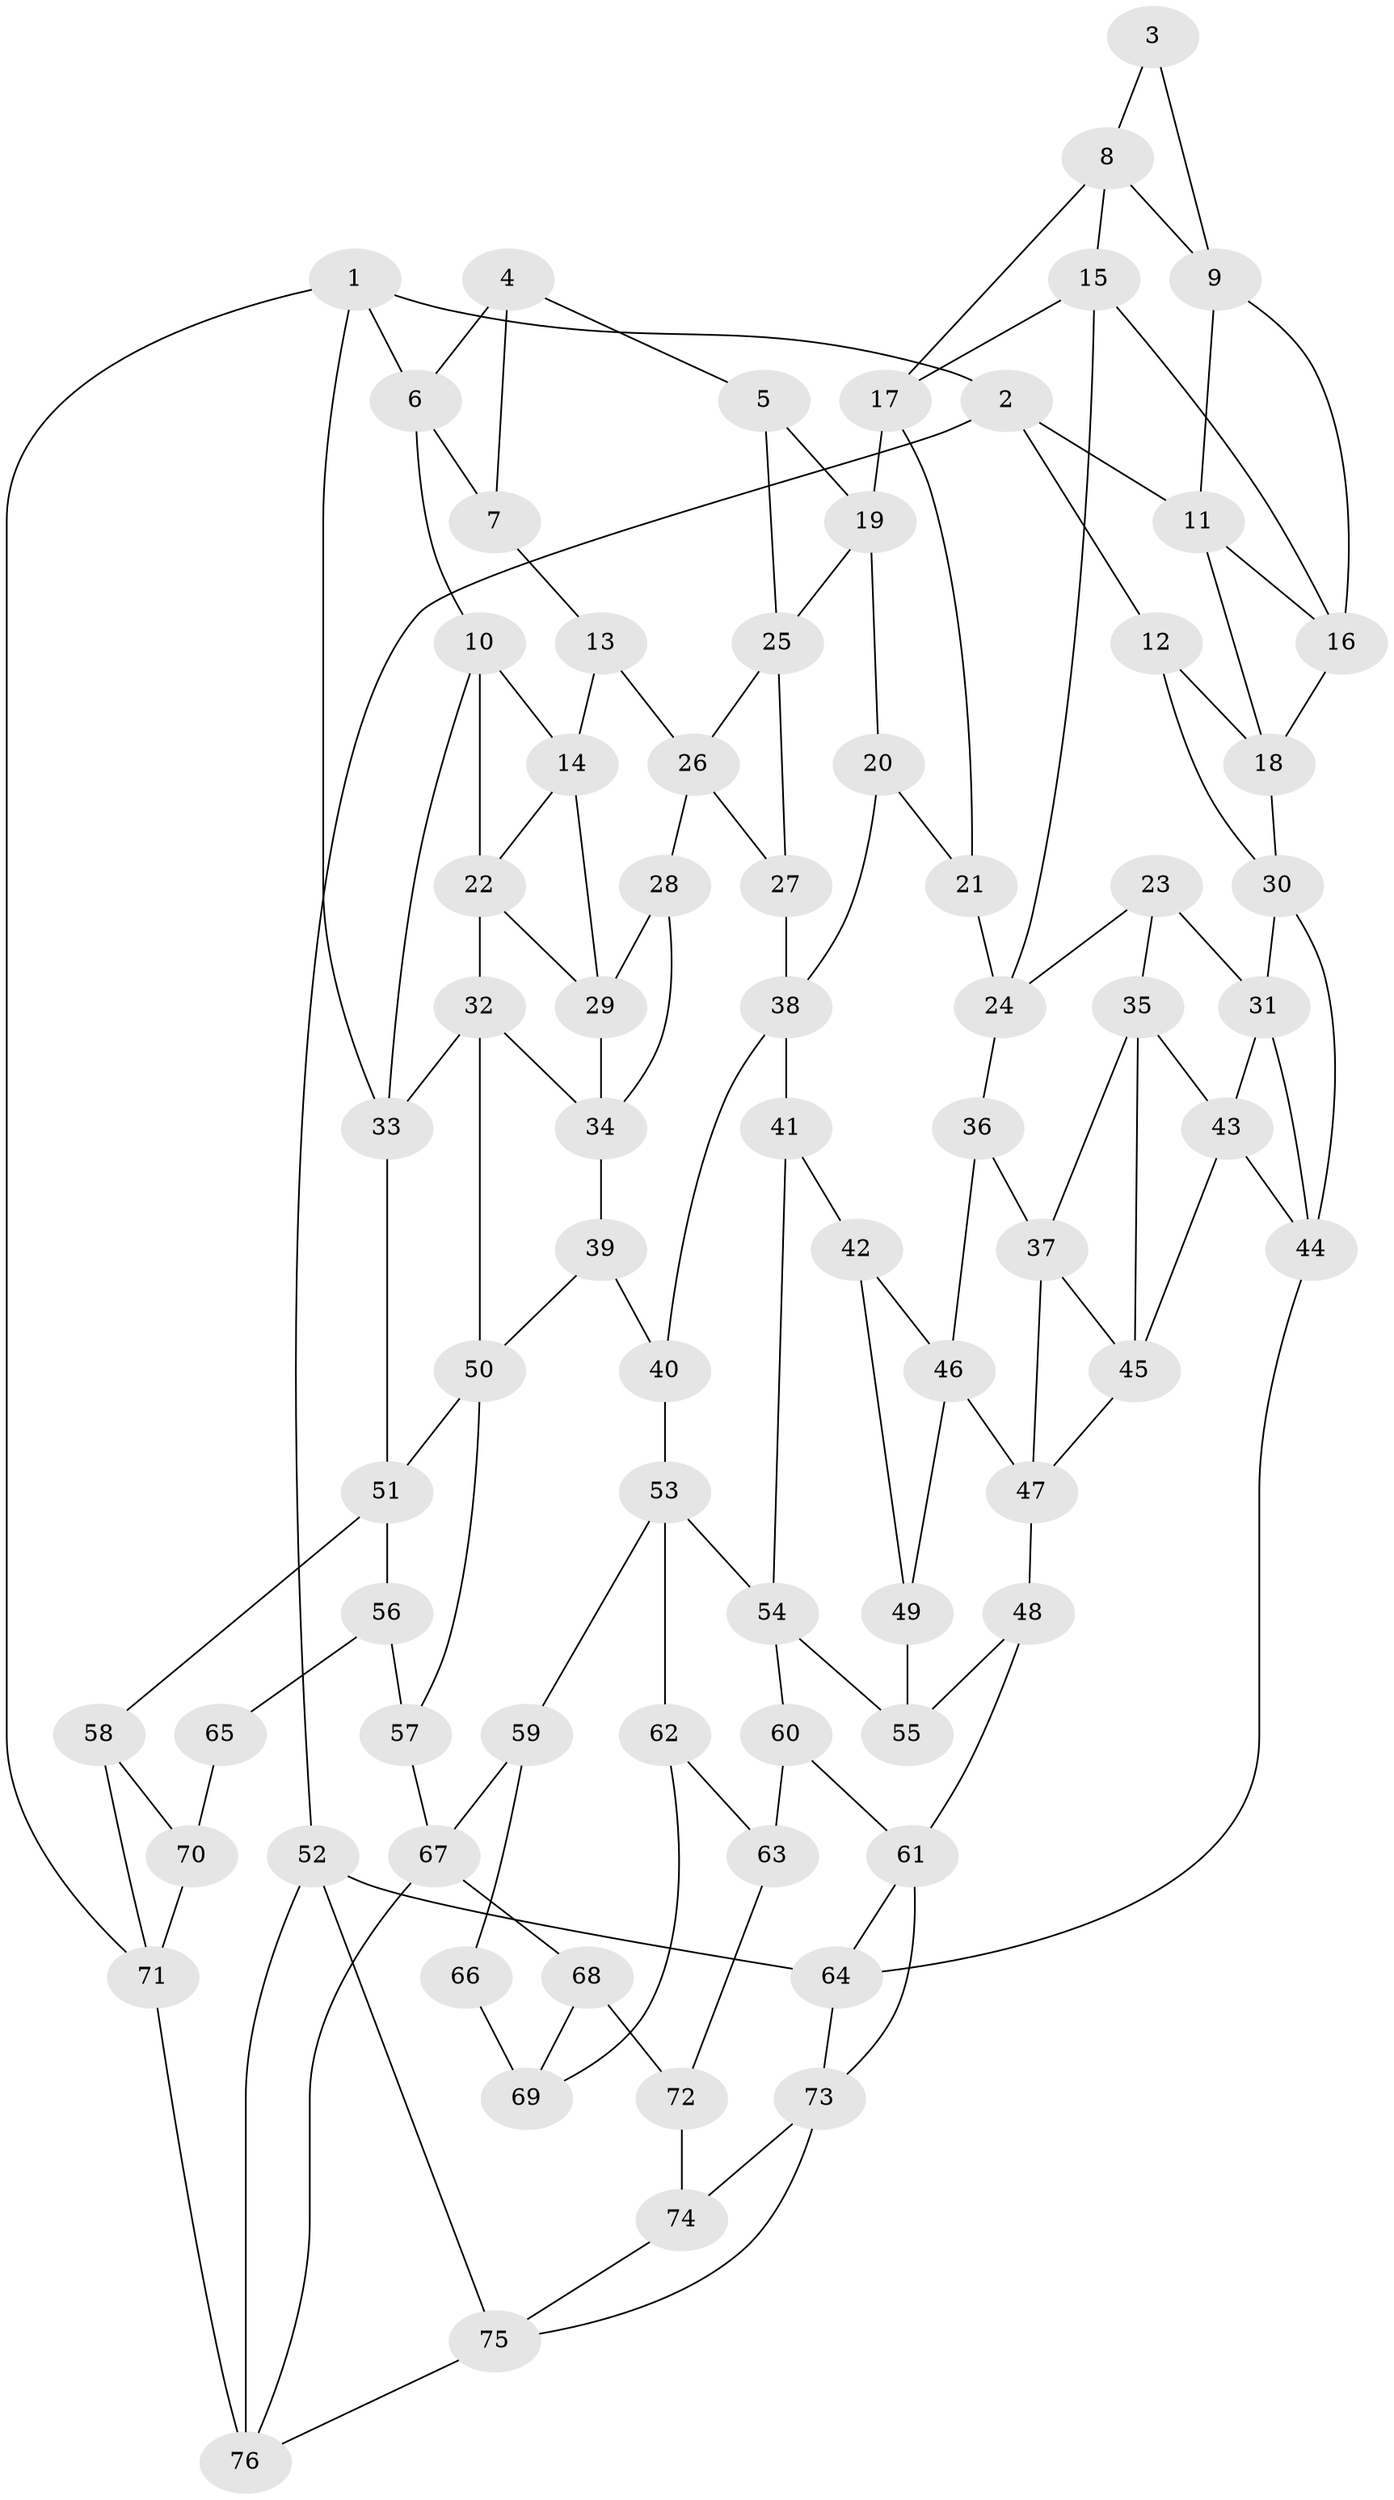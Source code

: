 // original degree distribution, {3: 0.016, 4: 0.216, 6: 0.192, 5: 0.576}
// Generated by graph-tools (version 1.1) at 2025/38/03/04/25 23:38:26]
// undirected, 76 vertices, 134 edges
graph export_dot {
  node [color=gray90,style=filled];
  1;
  2;
  3;
  4;
  5;
  6;
  7;
  8;
  9;
  10;
  11;
  12;
  13;
  14;
  15;
  16;
  17;
  18;
  19;
  20;
  21;
  22;
  23;
  24;
  25;
  26;
  27;
  28;
  29;
  30;
  31;
  32;
  33;
  34;
  35;
  36;
  37;
  38;
  39;
  40;
  41;
  42;
  43;
  44;
  45;
  46;
  47;
  48;
  49;
  50;
  51;
  52;
  53;
  54;
  55;
  56;
  57;
  58;
  59;
  60;
  61;
  62;
  63;
  64;
  65;
  66;
  67;
  68;
  69;
  70;
  71;
  72;
  73;
  74;
  75;
  76;
  1 -- 2 [weight=1.0];
  1 -- 6 [weight=1.0];
  1 -- 33 [weight=1.0];
  1 -- 71 [weight=1.0];
  2 -- 11 [weight=1.0];
  2 -- 12 [weight=1.0];
  2 -- 52 [weight=1.0];
  3 -- 8 [weight=1.0];
  3 -- 9 [weight=1.0];
  4 -- 5 [weight=1.0];
  4 -- 6 [weight=1.0];
  4 -- 7 [weight=1.0];
  5 -- 19 [weight=1.0];
  5 -- 25 [weight=1.0];
  6 -- 7 [weight=1.0];
  6 -- 10 [weight=1.0];
  7 -- 13 [weight=1.0];
  8 -- 9 [weight=1.0];
  8 -- 15 [weight=1.0];
  8 -- 17 [weight=1.0];
  9 -- 11 [weight=1.0];
  9 -- 16 [weight=1.0];
  10 -- 14 [weight=1.0];
  10 -- 22 [weight=1.0];
  10 -- 33 [weight=1.0];
  11 -- 16 [weight=1.0];
  11 -- 18 [weight=1.0];
  12 -- 18 [weight=1.0];
  12 -- 30 [weight=1.0];
  13 -- 14 [weight=1.0];
  13 -- 26 [weight=1.0];
  14 -- 22 [weight=1.0];
  14 -- 29 [weight=1.0];
  15 -- 16 [weight=1.0];
  15 -- 17 [weight=1.0];
  15 -- 24 [weight=1.0];
  16 -- 18 [weight=1.0];
  17 -- 19 [weight=1.0];
  17 -- 21 [weight=1.0];
  18 -- 30 [weight=1.0];
  19 -- 20 [weight=1.0];
  19 -- 25 [weight=1.0];
  20 -- 21 [weight=1.0];
  20 -- 38 [weight=1.0];
  21 -- 24 [weight=1.0];
  22 -- 29 [weight=1.0];
  22 -- 32 [weight=1.0];
  23 -- 24 [weight=1.0];
  23 -- 31 [weight=1.0];
  23 -- 35 [weight=1.0];
  24 -- 36 [weight=1.0];
  25 -- 26 [weight=1.0];
  25 -- 27 [weight=1.0];
  26 -- 27 [weight=1.0];
  26 -- 28 [weight=1.0];
  27 -- 38 [weight=1.0];
  28 -- 29 [weight=1.0];
  28 -- 34 [weight=1.0];
  29 -- 34 [weight=1.0];
  30 -- 31 [weight=1.0];
  30 -- 44 [weight=1.0];
  31 -- 43 [weight=1.0];
  31 -- 44 [weight=1.0];
  32 -- 33 [weight=1.0];
  32 -- 34 [weight=1.0];
  32 -- 50 [weight=1.0];
  33 -- 51 [weight=1.0];
  34 -- 39 [weight=1.0];
  35 -- 37 [weight=1.0];
  35 -- 43 [weight=1.0];
  35 -- 45 [weight=1.0];
  36 -- 37 [weight=1.0];
  36 -- 46 [weight=1.0];
  37 -- 45 [weight=1.0];
  37 -- 47 [weight=1.0];
  38 -- 40 [weight=1.0];
  38 -- 41 [weight=1.0];
  39 -- 40 [weight=1.0];
  39 -- 50 [weight=1.0];
  40 -- 53 [weight=1.0];
  41 -- 42 [weight=1.0];
  41 -- 54 [weight=1.0];
  42 -- 46 [weight=1.0];
  42 -- 49 [weight=1.0];
  43 -- 44 [weight=1.0];
  43 -- 45 [weight=1.0];
  44 -- 64 [weight=1.0];
  45 -- 47 [weight=1.0];
  46 -- 47 [weight=1.0];
  46 -- 49 [weight=1.0];
  47 -- 48 [weight=1.0];
  48 -- 55 [weight=1.0];
  48 -- 61 [weight=1.0];
  49 -- 55 [weight=2.0];
  50 -- 51 [weight=1.0];
  50 -- 57 [weight=1.0];
  51 -- 56 [weight=1.0];
  51 -- 58 [weight=1.0];
  52 -- 64 [weight=1.0];
  52 -- 75 [weight=1.0];
  52 -- 76 [weight=1.0];
  53 -- 54 [weight=1.0];
  53 -- 59 [weight=1.0];
  53 -- 62 [weight=1.0];
  54 -- 55 [weight=1.0];
  54 -- 60 [weight=1.0];
  56 -- 57 [weight=1.0];
  56 -- 65 [weight=1.0];
  57 -- 67 [weight=1.0];
  58 -- 70 [weight=1.0];
  58 -- 71 [weight=1.0];
  59 -- 66 [weight=2.0];
  59 -- 67 [weight=1.0];
  60 -- 61 [weight=1.0];
  60 -- 63 [weight=1.0];
  61 -- 64 [weight=1.0];
  61 -- 73 [weight=1.0];
  62 -- 63 [weight=1.0];
  62 -- 69 [weight=1.0];
  63 -- 72 [weight=1.0];
  64 -- 73 [weight=1.0];
  65 -- 70 [weight=2.0];
  66 -- 69 [weight=2.0];
  67 -- 68 [weight=1.0];
  67 -- 76 [weight=1.0];
  68 -- 69 [weight=1.0];
  68 -- 72 [weight=1.0];
  70 -- 71 [weight=1.0];
  71 -- 76 [weight=2.0];
  72 -- 74 [weight=2.0];
  73 -- 74 [weight=1.0];
  73 -- 75 [weight=1.0];
  74 -- 75 [weight=1.0];
  75 -- 76 [weight=1.0];
}
